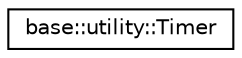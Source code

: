 digraph "クラス階層図"
{
 // LATEX_PDF_SIZE
  edge [fontname="Helvetica",fontsize="10",labelfontname="Helvetica",labelfontsize="10"];
  node [fontname="Helvetica",fontsize="10",shape=record];
  rankdir="LR";
  Node0 [label="base::utility::Timer",height=0.2,width=0.4,color="black", fillcolor="white", style="filled",URL="$classbase_1_1utility_1_1_timer.html",tooltip=" "];
}
